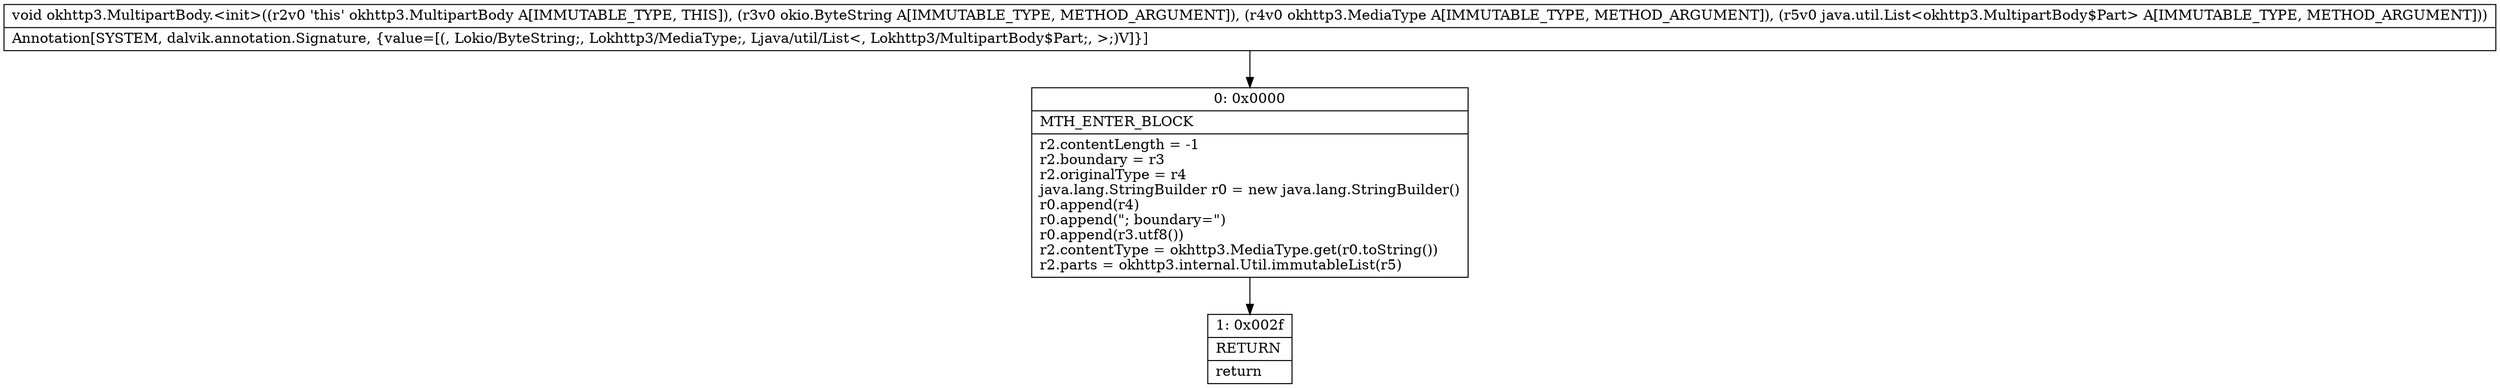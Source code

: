 digraph "CFG forokhttp3.MultipartBody.\<init\>(Lokio\/ByteString;Lokhttp3\/MediaType;Ljava\/util\/List;)V" {
Node_0 [shape=record,label="{0\:\ 0x0000|MTH_ENTER_BLOCK\l|r2.contentLength = \-1\lr2.boundary = r3\lr2.originalType = r4\ljava.lang.StringBuilder r0 = new java.lang.StringBuilder()\lr0.append(r4)\lr0.append(\"; boundary=\")\lr0.append(r3.utf8())\lr2.contentType = okhttp3.MediaType.get(r0.toString())\lr2.parts = okhttp3.internal.Util.immutableList(r5)\l}"];
Node_1 [shape=record,label="{1\:\ 0x002f|RETURN\l|return\l}"];
MethodNode[shape=record,label="{void okhttp3.MultipartBody.\<init\>((r2v0 'this' okhttp3.MultipartBody A[IMMUTABLE_TYPE, THIS]), (r3v0 okio.ByteString A[IMMUTABLE_TYPE, METHOD_ARGUMENT]), (r4v0 okhttp3.MediaType A[IMMUTABLE_TYPE, METHOD_ARGUMENT]), (r5v0 java.util.List\<okhttp3.MultipartBody$Part\> A[IMMUTABLE_TYPE, METHOD_ARGUMENT]))  | Annotation[SYSTEM, dalvik.annotation.Signature, \{value=[(, Lokio\/ByteString;, Lokhttp3\/MediaType;, Ljava\/util\/List\<, Lokhttp3\/MultipartBody$Part;, \>;)V]\}]\l}"];
MethodNode -> Node_0;
Node_0 -> Node_1;
}

